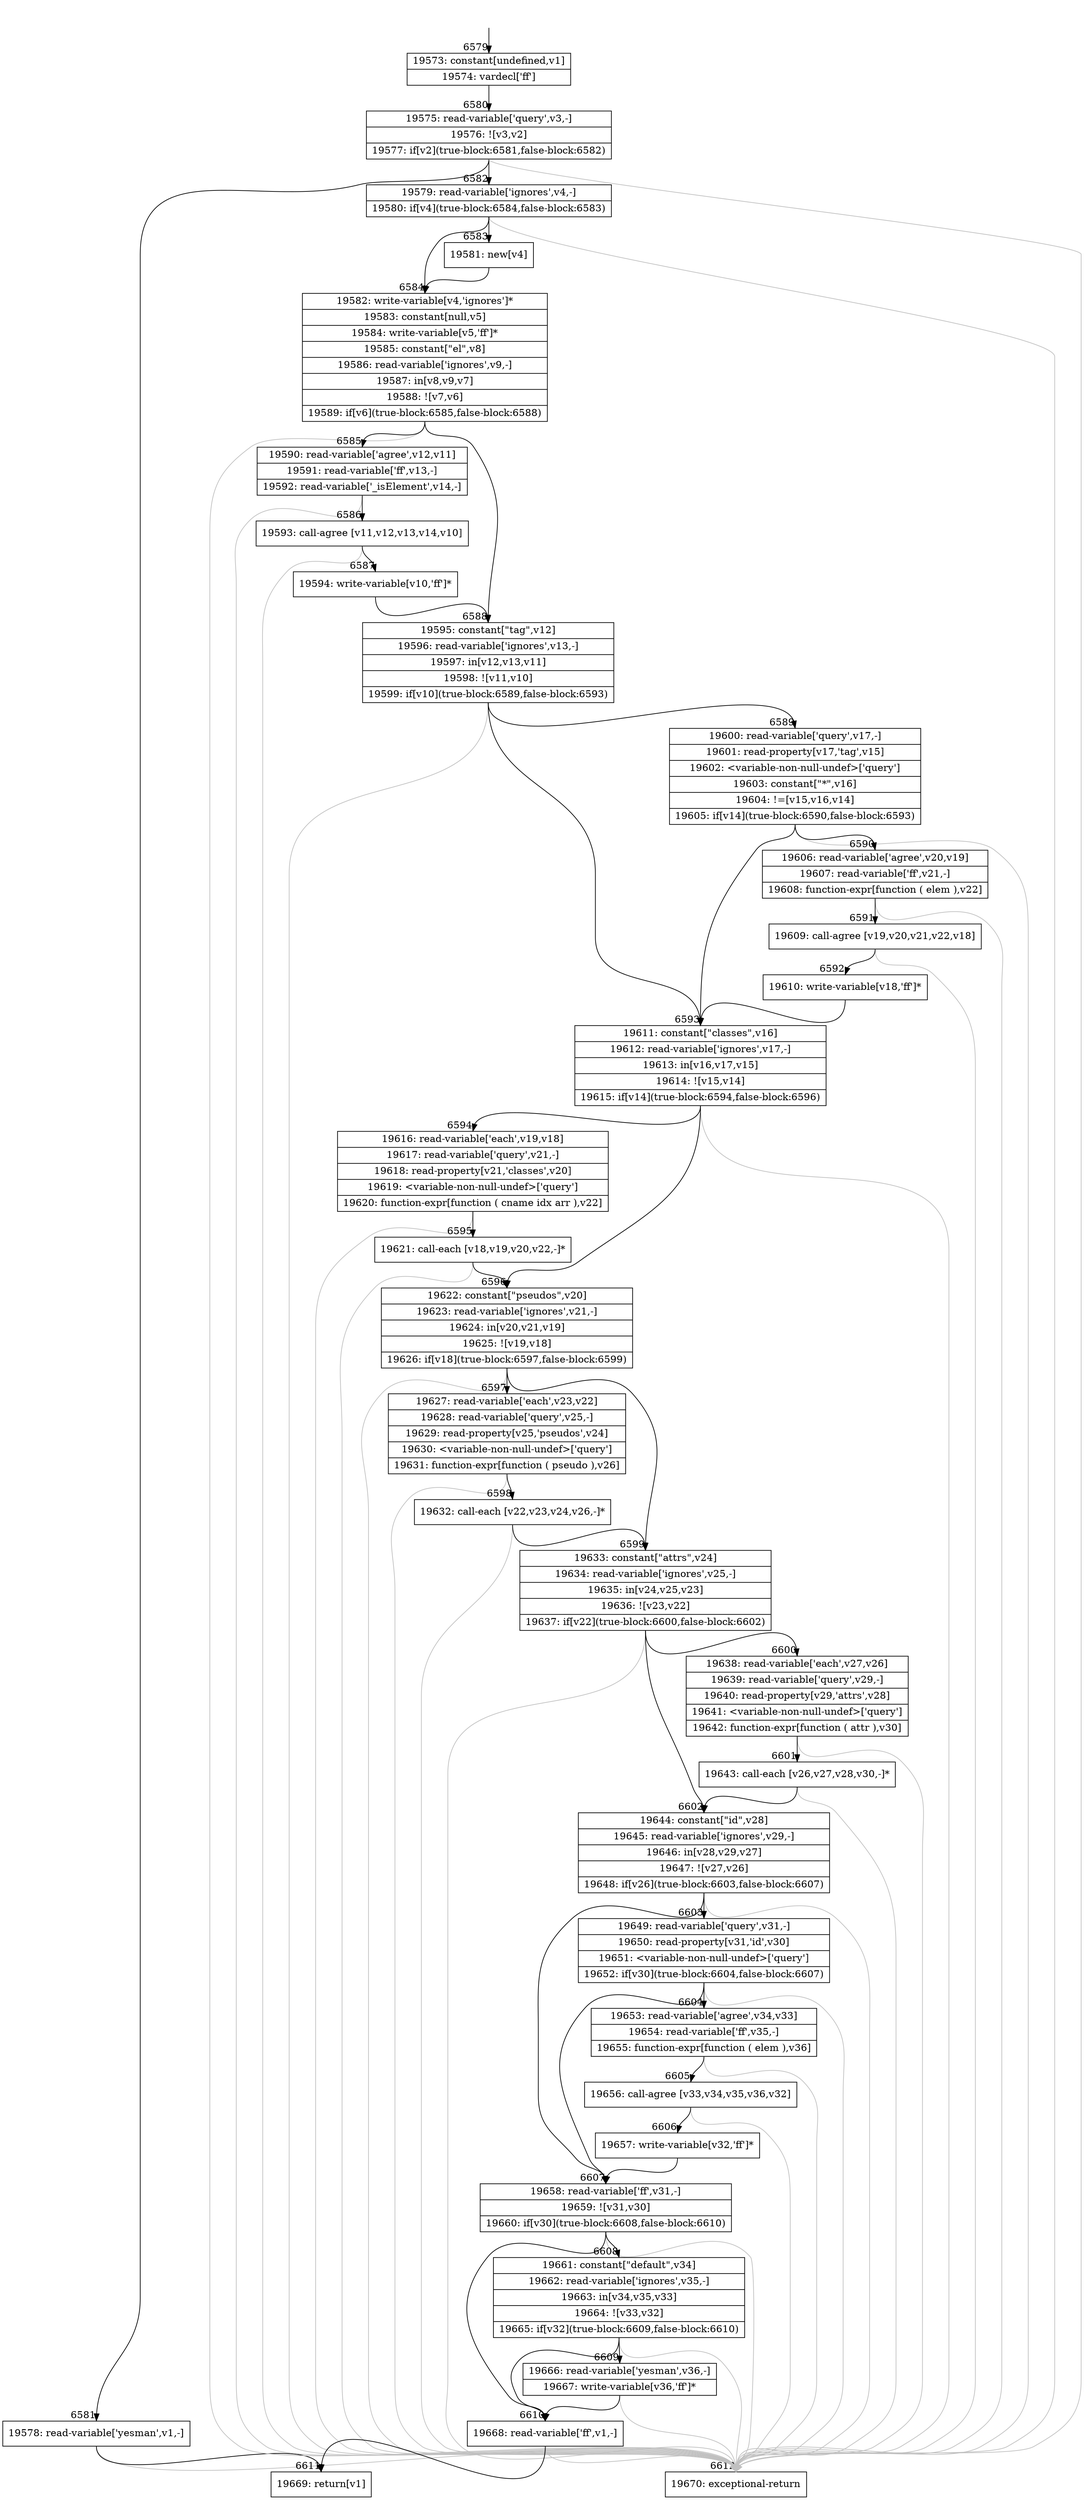 digraph {
rankdir="TD"
BB_entry460[shape=none,label=""];
BB_entry460 -> BB6579 [tailport=s, headport=n, headlabel="    6579"]
BB6579 [shape=record label="{19573: constant[undefined,v1]|19574: vardecl['ff']}" ] 
BB6579 -> BB6580 [tailport=s, headport=n, headlabel="      6580"]
BB6580 [shape=record label="{19575: read-variable['query',v3,-]|19576: ![v3,v2]|19577: if[v2](true-block:6581,false-block:6582)}" ] 
BB6580 -> BB6581 [tailport=s, headport=n, headlabel="      6581"]
BB6580 -> BB6582 [tailport=s, headport=n, headlabel="      6582"]
BB6580 -> BB6612 [tailport=s, headport=n, color=gray, headlabel="      6612"]
BB6581 [shape=record label="{19578: read-variable['yesman',v1,-]}" ] 
BB6581 -> BB6611 [tailport=s, headport=n, headlabel="      6611"]
BB6581 -> BB6612 [tailport=s, headport=n, color=gray]
BB6582 [shape=record label="{19579: read-variable['ignores',v4,-]|19580: if[v4](true-block:6584,false-block:6583)}" ] 
BB6582 -> BB6584 [tailport=s, headport=n, headlabel="      6584"]
BB6582 -> BB6583 [tailport=s, headport=n, headlabel="      6583"]
BB6582 -> BB6612 [tailport=s, headport=n, color=gray]
BB6583 [shape=record label="{19581: new[v4]}" ] 
BB6583 -> BB6584 [tailport=s, headport=n]
BB6584 [shape=record label="{19582: write-variable[v4,'ignores']*|19583: constant[null,v5]|19584: write-variable[v5,'ff']*|19585: constant[\"el\",v8]|19586: read-variable['ignores',v9,-]|19587: in[v8,v9,v7]|19588: ![v7,v6]|19589: if[v6](true-block:6585,false-block:6588)}" ] 
BB6584 -> BB6585 [tailport=s, headport=n, headlabel="      6585"]
BB6584 -> BB6588 [tailport=s, headport=n, headlabel="      6588"]
BB6584 -> BB6612 [tailport=s, headport=n, color=gray]
BB6585 [shape=record label="{19590: read-variable['agree',v12,v11]|19591: read-variable['ff',v13,-]|19592: read-variable['_isElement',v14,-]}" ] 
BB6585 -> BB6586 [tailport=s, headport=n, headlabel="      6586"]
BB6585 -> BB6612 [tailport=s, headport=n, color=gray]
BB6586 [shape=record label="{19593: call-agree [v11,v12,v13,v14,v10]}" ] 
BB6586 -> BB6587 [tailport=s, headport=n, headlabel="      6587"]
BB6586 -> BB6612 [tailport=s, headport=n, color=gray]
BB6587 [shape=record label="{19594: write-variable[v10,'ff']*}" ] 
BB6587 -> BB6588 [tailport=s, headport=n]
BB6588 [shape=record label="{19595: constant[\"tag\",v12]|19596: read-variable['ignores',v13,-]|19597: in[v12,v13,v11]|19598: ![v11,v10]|19599: if[v10](true-block:6589,false-block:6593)}" ] 
BB6588 -> BB6589 [tailport=s, headport=n, headlabel="      6589"]
BB6588 -> BB6593 [tailport=s, headport=n, headlabel="      6593"]
BB6588 -> BB6612 [tailport=s, headport=n, color=gray]
BB6589 [shape=record label="{19600: read-variable['query',v17,-]|19601: read-property[v17,'tag',v15]|19602: \<variable-non-null-undef\>['query']|19603: constant[\"*\",v16]|19604: !=[v15,v16,v14]|19605: if[v14](true-block:6590,false-block:6593)}" ] 
BB6589 -> BB6590 [tailport=s, headport=n, headlabel="      6590"]
BB6589 -> BB6593 [tailport=s, headport=n]
BB6589 -> BB6612 [tailport=s, headport=n, color=gray]
BB6590 [shape=record label="{19606: read-variable['agree',v20,v19]|19607: read-variable['ff',v21,-]|19608: function-expr[function ( elem ),v22]}" ] 
BB6590 -> BB6591 [tailport=s, headport=n, headlabel="      6591"]
BB6590 -> BB6612 [tailport=s, headport=n, color=gray]
BB6591 [shape=record label="{19609: call-agree [v19,v20,v21,v22,v18]}" ] 
BB6591 -> BB6592 [tailport=s, headport=n, headlabel="      6592"]
BB6591 -> BB6612 [tailport=s, headport=n, color=gray]
BB6592 [shape=record label="{19610: write-variable[v18,'ff']*}" ] 
BB6592 -> BB6593 [tailport=s, headport=n]
BB6593 [shape=record label="{19611: constant[\"classes\",v16]|19612: read-variable['ignores',v17,-]|19613: in[v16,v17,v15]|19614: ![v15,v14]|19615: if[v14](true-block:6594,false-block:6596)}" ] 
BB6593 -> BB6594 [tailport=s, headport=n, headlabel="      6594"]
BB6593 -> BB6596 [tailport=s, headport=n, headlabel="      6596"]
BB6593 -> BB6612 [tailport=s, headport=n, color=gray]
BB6594 [shape=record label="{19616: read-variable['each',v19,v18]|19617: read-variable['query',v21,-]|19618: read-property[v21,'classes',v20]|19619: \<variable-non-null-undef\>['query']|19620: function-expr[function ( cname idx arr ),v22]}" ] 
BB6594 -> BB6595 [tailport=s, headport=n, headlabel="      6595"]
BB6594 -> BB6612 [tailport=s, headport=n, color=gray]
BB6595 [shape=record label="{19621: call-each [v18,v19,v20,v22,-]*}" ] 
BB6595 -> BB6596 [tailport=s, headport=n]
BB6595 -> BB6612 [tailport=s, headport=n, color=gray]
BB6596 [shape=record label="{19622: constant[\"pseudos\",v20]|19623: read-variable['ignores',v21,-]|19624: in[v20,v21,v19]|19625: ![v19,v18]|19626: if[v18](true-block:6597,false-block:6599)}" ] 
BB6596 -> BB6597 [tailport=s, headport=n, headlabel="      6597"]
BB6596 -> BB6599 [tailport=s, headport=n, headlabel="      6599"]
BB6596 -> BB6612 [tailport=s, headport=n, color=gray]
BB6597 [shape=record label="{19627: read-variable['each',v23,v22]|19628: read-variable['query',v25,-]|19629: read-property[v25,'pseudos',v24]|19630: \<variable-non-null-undef\>['query']|19631: function-expr[function ( pseudo ),v26]}" ] 
BB6597 -> BB6598 [tailport=s, headport=n, headlabel="      6598"]
BB6597 -> BB6612 [tailport=s, headport=n, color=gray]
BB6598 [shape=record label="{19632: call-each [v22,v23,v24,v26,-]*}" ] 
BB6598 -> BB6599 [tailport=s, headport=n]
BB6598 -> BB6612 [tailport=s, headport=n, color=gray]
BB6599 [shape=record label="{19633: constant[\"attrs\",v24]|19634: read-variable['ignores',v25,-]|19635: in[v24,v25,v23]|19636: ![v23,v22]|19637: if[v22](true-block:6600,false-block:6602)}" ] 
BB6599 -> BB6600 [tailport=s, headport=n, headlabel="      6600"]
BB6599 -> BB6602 [tailport=s, headport=n, headlabel="      6602"]
BB6599 -> BB6612 [tailport=s, headport=n, color=gray]
BB6600 [shape=record label="{19638: read-variable['each',v27,v26]|19639: read-variable['query',v29,-]|19640: read-property[v29,'attrs',v28]|19641: \<variable-non-null-undef\>['query']|19642: function-expr[function ( attr ),v30]}" ] 
BB6600 -> BB6601 [tailport=s, headport=n, headlabel="      6601"]
BB6600 -> BB6612 [tailport=s, headport=n, color=gray]
BB6601 [shape=record label="{19643: call-each [v26,v27,v28,v30,-]*}" ] 
BB6601 -> BB6602 [tailport=s, headport=n]
BB6601 -> BB6612 [tailport=s, headport=n, color=gray]
BB6602 [shape=record label="{19644: constant[\"id\",v28]|19645: read-variable['ignores',v29,-]|19646: in[v28,v29,v27]|19647: ![v27,v26]|19648: if[v26](true-block:6603,false-block:6607)}" ] 
BB6602 -> BB6603 [tailport=s, headport=n, headlabel="      6603"]
BB6602 -> BB6607 [tailport=s, headport=n, headlabel="      6607"]
BB6602 -> BB6612 [tailport=s, headport=n, color=gray]
BB6603 [shape=record label="{19649: read-variable['query',v31,-]|19650: read-property[v31,'id',v30]|19651: \<variable-non-null-undef\>['query']|19652: if[v30](true-block:6604,false-block:6607)}" ] 
BB6603 -> BB6604 [tailport=s, headport=n, headlabel="      6604"]
BB6603 -> BB6607 [tailport=s, headport=n]
BB6603 -> BB6612 [tailport=s, headport=n, color=gray]
BB6604 [shape=record label="{19653: read-variable['agree',v34,v33]|19654: read-variable['ff',v35,-]|19655: function-expr[function ( elem ),v36]}" ] 
BB6604 -> BB6605 [tailport=s, headport=n, headlabel="      6605"]
BB6604 -> BB6612 [tailport=s, headport=n, color=gray]
BB6605 [shape=record label="{19656: call-agree [v33,v34,v35,v36,v32]}" ] 
BB6605 -> BB6606 [tailport=s, headport=n, headlabel="      6606"]
BB6605 -> BB6612 [tailport=s, headport=n, color=gray]
BB6606 [shape=record label="{19657: write-variable[v32,'ff']*}" ] 
BB6606 -> BB6607 [tailport=s, headport=n]
BB6607 [shape=record label="{19658: read-variable['ff',v31,-]|19659: ![v31,v30]|19660: if[v30](true-block:6608,false-block:6610)}" ] 
BB6607 -> BB6608 [tailport=s, headport=n, headlabel="      6608"]
BB6607 -> BB6610 [tailport=s, headport=n, headlabel="      6610"]
BB6607 -> BB6612 [tailport=s, headport=n, color=gray]
BB6608 [shape=record label="{19661: constant[\"default\",v34]|19662: read-variable['ignores',v35,-]|19663: in[v34,v35,v33]|19664: ![v33,v32]|19665: if[v32](true-block:6609,false-block:6610)}" ] 
BB6608 -> BB6609 [tailport=s, headport=n, headlabel="      6609"]
BB6608 -> BB6610 [tailport=s, headport=n]
BB6608 -> BB6612 [tailport=s, headport=n, color=gray]
BB6609 [shape=record label="{19666: read-variable['yesman',v36,-]|19667: write-variable[v36,'ff']*}" ] 
BB6609 -> BB6610 [tailport=s, headport=n]
BB6609 -> BB6612 [tailport=s, headport=n, color=gray]
BB6610 [shape=record label="{19668: read-variable['ff',v1,-]}" ] 
BB6610 -> BB6611 [tailport=s, headport=n]
BB6610 -> BB6612 [tailport=s, headport=n, color=gray]
BB6611 [shape=record label="{19669: return[v1]}" ] 
BB6612 [shape=record label="{19670: exceptional-return}" ] 
//#$~ 9303
}
